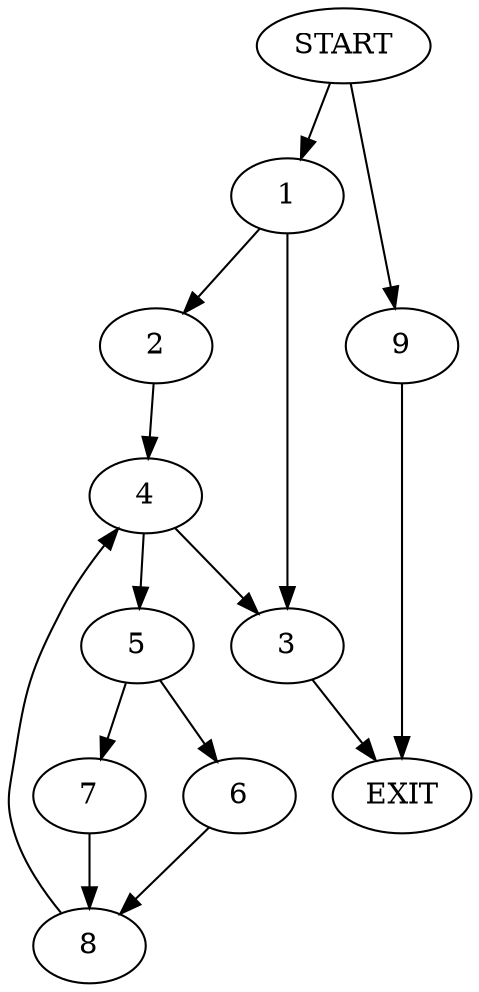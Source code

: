 digraph {
0 [label="START"]
10 [label="EXIT"]
0 -> 1
1 -> 2
1 -> 3
3 -> 10
2 -> 4
4 -> 3
4 -> 5
5 -> 6
5 -> 7
7 -> 8
6 -> 8
8 -> 4
0 -> 9
9 -> 10
}
